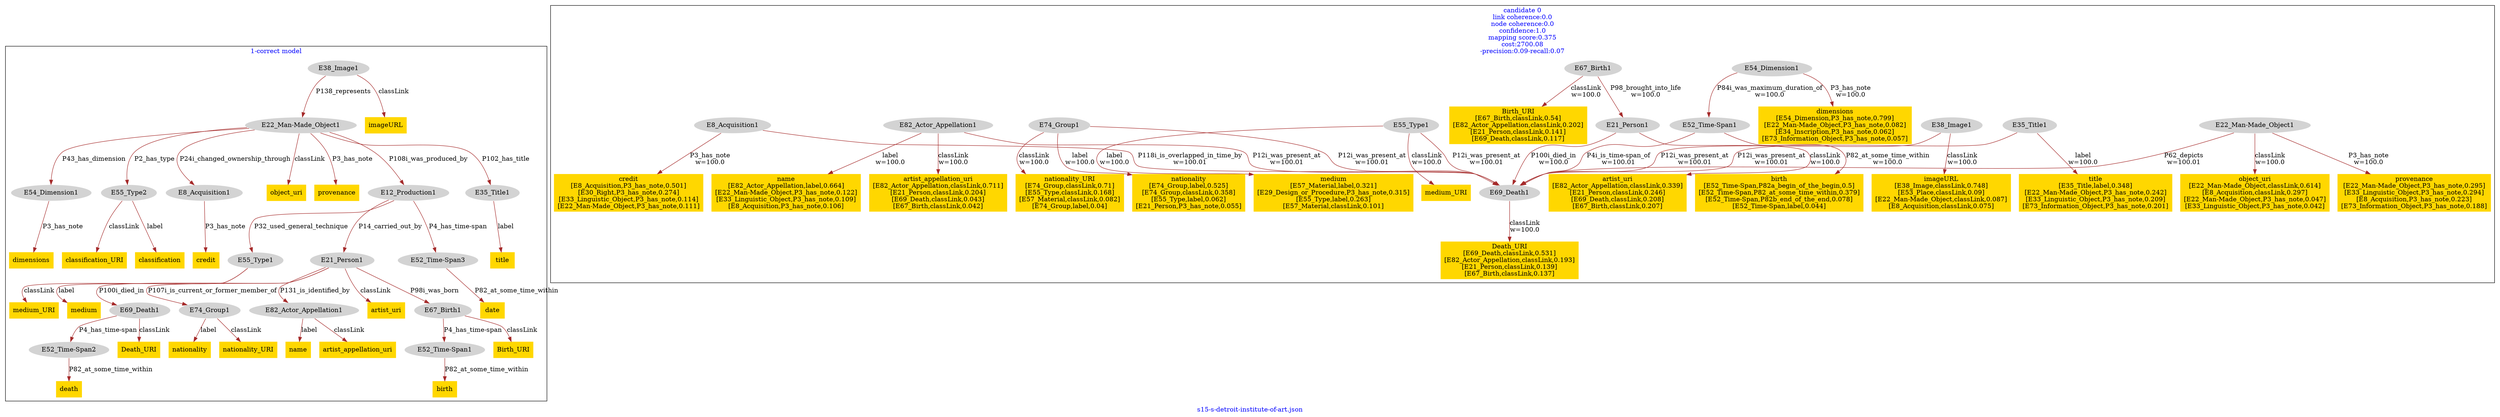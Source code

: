 digraph n0 {
fontcolor="blue"
remincross="true"
label="s15-s-detroit-institute-of-art.json"
subgraph cluster_0 {
label="1-correct model"
n2[style="filled",color="white",fillcolor="lightgray",label="E12_Production1"];
n3[style="filled",color="white",fillcolor="lightgray",label="E21_Person1"];
n4[style="filled",color="white",fillcolor="lightgray",label="E52_Time-Span3"];
n5[style="filled",color="white",fillcolor="lightgray",label="E55_Type1"];
n6[style="filled",color="white",fillcolor="lightgray",label="E67_Birth1"];
n7[style="filled",color="white",fillcolor="lightgray",label="E69_Death1"];
n8[style="filled",color="white",fillcolor="lightgray",label="E74_Group1"];
n9[style="filled",color="white",fillcolor="lightgray",label="E82_Actor_Appellation1"];
n10[style="filled",color="white",fillcolor="lightgray",label="E22_Man-Made_Object1"];
n11[style="filled",color="white",fillcolor="lightgray",label="E35_Title1"];
n12[style="filled",color="white",fillcolor="lightgray",label="E54_Dimension1"];
n13[style="filled",color="white",fillcolor="lightgray",label="E55_Type2"];
n14[style="filled",color="white",fillcolor="lightgray",label="E8_Acquisition1"];
n15[style="filled",color="white",fillcolor="lightgray",label="E38_Image1"];
n16[style="filled",color="white",fillcolor="lightgray",label="E52_Time-Span1"];
n17[style="filled",color="white",fillcolor="lightgray",label="E52_Time-Span2"];
n18[shape="plaintext",style="filled",fillcolor="gold",label="birth"];
n19[shape="plaintext",style="filled",fillcolor="gold",label="Death_URI"];
n20[shape="plaintext",style="filled",fillcolor="gold",label="nationality"];
n21[shape="plaintext",style="filled",fillcolor="gold",label="object_uri"];
n22[shape="plaintext",style="filled",fillcolor="gold",label="nationality_URI"];
n23[shape="plaintext",style="filled",fillcolor="gold",label="medium_URI"];
n24[shape="plaintext",style="filled",fillcolor="gold",label="classification_URI"];
n25[shape="plaintext",style="filled",fillcolor="gold",label="Birth_URI"];
n26[shape="plaintext",style="filled",fillcolor="gold",label="medium"];
n27[shape="plaintext",style="filled",fillcolor="gold",label="provenance"];
n28[shape="plaintext",style="filled",fillcolor="gold",label="dimensions"];
n29[shape="plaintext",style="filled",fillcolor="gold",label="credit"];
n30[shape="plaintext",style="filled",fillcolor="gold",label="artist_uri"];
n31[shape="plaintext",style="filled",fillcolor="gold",label="death"];
n32[shape="plaintext",style="filled",fillcolor="gold",label="classification"];
n33[shape="plaintext",style="filled",fillcolor="gold",label="date"];
n34[shape="plaintext",style="filled",fillcolor="gold",label="imageURL"];
n35[shape="plaintext",style="filled",fillcolor="gold",label="name"];
n36[shape="plaintext",style="filled",fillcolor="gold",label="title"];
n37[shape="plaintext",style="filled",fillcolor="gold",label="artist_appellation_uri"];
}
subgraph cluster_1 {
label="candidate 0\nlink coherence:0.0\nnode coherence:0.0\nconfidence:1.0\nmapping score:0.375\ncost:2700.08\n-precision:0.09-recall:0.07"
n39[style="filled",color="white",fillcolor="lightgray",label="E21_Person1"];
n40[shape="plaintext",style="filled",fillcolor="gold",label="artist_uri\n[E82_Actor_Appellation,classLink,0.339]\n[E21_Person,classLink,0.246]\n[E69_Death,classLink,0.208]\n[E67_Birth,classLink,0.207]"];
n41[style="filled",color="white",fillcolor="lightgray",label="E22_Man-Made_Object1"];
n42[shape="plaintext",style="filled",fillcolor="gold",label="provenance\n[E22_Man-Made_Object,P3_has_note,0.295]\n[E33_Linguistic_Object,P3_has_note,0.294]\n[E8_Acquisition,P3_has_note,0.223]\n[E73_Information_Object,P3_has_note,0.188]"];
n43[shape="plaintext",style="filled",fillcolor="gold",label="object_uri\n[E22_Man-Made_Object,classLink,0.614]\n[E8_Acquisition,classLink,0.297]\n[E22_Man-Made_Object,P3_has_note,0.047]\n[E33_Linguistic_Object,P3_has_note,0.042]"];
n44[style="filled",color="white",fillcolor="lightgray",label="E35_Title1"];
n45[shape="plaintext",style="filled",fillcolor="gold",label="title\n[E35_Title,label,0.348]\n[E22_Man-Made_Object,P3_has_note,0.242]\n[E33_Linguistic_Object,P3_has_note,0.209]\n[E73_Information_Object,P3_has_note,0.201]"];
n46[style="filled",color="white",fillcolor="lightgray",label="E38_Image1"];
n47[shape="plaintext",style="filled",fillcolor="gold",label="imageURL\n[E38_Image,classLink,0.748]\n[E53_Place,classLink,0.09]\n[E22_Man-Made_Object,classLink,0.087]\n[E8_Acquisition,classLink,0.075]"];
n48[style="filled",color="white",fillcolor="lightgray",label="E52_Time-Span1"];
n49[shape="plaintext",style="filled",fillcolor="gold",label="birth\n[E52_Time-Span,P82a_begin_of_the_begin,0.5]\n[E52_Time-Span,P82_at_some_time_within,0.379]\n[E52_Time-Span,P82b_end_of_the_end,0.078]\n[E52_Time-Span,label,0.044]"];
n50[style="filled",color="white",fillcolor="lightgray",label="E54_Dimension1"];
n51[shape="plaintext",style="filled",fillcolor="gold",label="dimensions\n[E54_Dimension,P3_has_note,0.799]\n[E22_Man-Made_Object,P3_has_note,0.082]\n[E34_Inscription,P3_has_note,0.062]\n[E73_Information_Object,P3_has_note,0.057]"];
n52[style="filled",color="white",fillcolor="lightgray",label="E55_Type1"];
n53[shape="plaintext",style="filled",fillcolor="gold",label="medium_URI"];
n54[shape="plaintext",style="filled",fillcolor="gold",label="medium\n[E57_Material,label,0.321]\n[E29_Design_or_Procedure,P3_has_note,0.315]\n[E55_Type,label,0.263]\n[E57_Material,classLink,0.101]"];
n55[style="filled",color="white",fillcolor="lightgray",label="E67_Birth1"];
n56[shape="plaintext",style="filled",fillcolor="gold",label="Birth_URI\n[E67_Birth,classLink,0.54]\n[E82_Actor_Appellation,classLink,0.202]\n[E21_Person,classLink,0.141]\n[E69_Death,classLink,0.117]"];
n57[style="filled",color="white",fillcolor="lightgray",label="E69_Death1"];
n58[shape="plaintext",style="filled",fillcolor="gold",label="Death_URI\n[E69_Death,classLink,0.531]\n[E82_Actor_Appellation,classLink,0.193]\n[E21_Person,classLink,0.139]\n[E67_Birth,classLink,0.137]"];
n59[style="filled",color="white",fillcolor="lightgray",label="E74_Group1"];
n60[shape="plaintext",style="filled",fillcolor="gold",label="nationality_URI\n[E74_Group,classLink,0.71]\n[E55_Type,classLink,0.168]\n[E57_Material,classLink,0.082]\n[E74_Group,label,0.04]"];
n61[shape="plaintext",style="filled",fillcolor="gold",label="nationality\n[E74_Group,label,0.525]\n[E74_Group,classLink,0.358]\n[E55_Type,label,0.062]\n[E21_Person,P3_has_note,0.055]"];
n62[style="filled",color="white",fillcolor="lightgray",label="E82_Actor_Appellation1"];
n63[shape="plaintext",style="filled",fillcolor="gold",label="artist_appellation_uri\n[E82_Actor_Appellation,classLink,0.711]\n[E21_Person,classLink,0.204]\n[E69_Death,classLink,0.043]\n[E67_Birth,classLink,0.042]"];
n64[shape="plaintext",style="filled",fillcolor="gold",label="name\n[E82_Actor_Appellation,label,0.664]\n[E22_Man-Made_Object,P3_has_note,0.122]\n[E33_Linguistic_Object,P3_has_note,0.109]\n[E8_Acquisition,P3_has_note,0.106]"];
n65[style="filled",color="white",fillcolor="lightgray",label="E8_Acquisition1"];
n66[shape="plaintext",style="filled",fillcolor="gold",label="credit\n[E8_Acquisition,P3_has_note,0.501]\n[E30_Right,P3_has_note,0.274]\n[E33_Linguistic_Object,P3_has_note,0.114]\n[E22_Man-Made_Object,P3_has_note,0.111]"];
}
n2 -> n3[color="brown",fontcolor="black",label="P14_carried_out_by"]
n2 -> n4[color="brown",fontcolor="black",label="P4_has_time-span"]
n2 -> n5[color="brown",fontcolor="black",label="P32_used_general_technique"]
n3 -> n6[color="brown",fontcolor="black",label="P98i_was_born"]
n3 -> n7[color="brown",fontcolor="black",label="P100i_died_in"]
n3 -> n8[color="brown",fontcolor="black",label="P107i_is_current_or_former_member_of"]
n3 -> n9[color="brown",fontcolor="black",label="P131_is_identified_by"]
n10 -> n2[color="brown",fontcolor="black",label="P108i_was_produced_by"]
n10 -> n11[color="brown",fontcolor="black",label="P102_has_title"]
n10 -> n12[color="brown",fontcolor="black",label="P43_has_dimension"]
n10 -> n13[color="brown",fontcolor="black",label="P2_has_type"]
n10 -> n14[color="brown",fontcolor="black",label="P24i_changed_ownership_through"]
n15 -> n10[color="brown",fontcolor="black",label="P138_represents"]
n6 -> n16[color="brown",fontcolor="black",label="P4_has_time-span"]
n7 -> n17[color="brown",fontcolor="black",label="P4_has_time-span"]
n16 -> n18[color="brown",fontcolor="black",label="P82_at_some_time_within"]
n7 -> n19[color="brown",fontcolor="black",label="classLink"]
n8 -> n20[color="brown",fontcolor="black",label="label"]
n10 -> n21[color="brown",fontcolor="black",label="classLink"]
n8 -> n22[color="brown",fontcolor="black",label="classLink"]
n5 -> n23[color="brown",fontcolor="black",label="classLink"]
n13 -> n24[color="brown",fontcolor="black",label="classLink"]
n6 -> n25[color="brown",fontcolor="black",label="classLink"]
n5 -> n26[color="brown",fontcolor="black",label="label"]
n10 -> n27[color="brown",fontcolor="black",label="P3_has_note"]
n12 -> n28[color="brown",fontcolor="black",label="P3_has_note"]
n14 -> n29[color="brown",fontcolor="black",label="P3_has_note"]
n3 -> n30[color="brown",fontcolor="black",label="classLink"]
n17 -> n31[color="brown",fontcolor="black",label="P82_at_some_time_within"]
n13 -> n32[color="brown",fontcolor="black",label="label"]
n4 -> n33[color="brown",fontcolor="black",label="P82_at_some_time_within"]
n15 -> n34[color="brown",fontcolor="black",label="classLink"]
n9 -> n35[color="brown",fontcolor="black",label="label"]
n11 -> n36[color="brown",fontcolor="black",label="label"]
n9 -> n37[color="brown",fontcolor="black",label="classLink"]
n39 -> n40[color="brown",fontcolor="black",label="classLink\nw=100.0"]
n41 -> n42[color="brown",fontcolor="black",label="P3_has_note\nw=100.0"]
n41 -> n43[color="brown",fontcolor="black",label="classLink\nw=100.0"]
n44 -> n45[color="brown",fontcolor="black",label="label\nw=100.0"]
n46 -> n47[color="brown",fontcolor="black",label="classLink\nw=100.0"]
n48 -> n49[color="brown",fontcolor="black",label="P82_at_some_time_within\nw=100.0"]
n50 -> n51[color="brown",fontcolor="black",label="P3_has_note\nw=100.0"]
n52 -> n53[color="brown",fontcolor="black",label="classLink\nw=100.0"]
n52 -> n54[color="brown",fontcolor="black",label="label\nw=100.0"]
n55 -> n56[color="brown",fontcolor="black",label="classLink\nw=100.0"]
n57 -> n58[color="brown",fontcolor="black",label="classLink\nw=100.0"]
n59 -> n60[color="brown",fontcolor="black",label="classLink\nw=100.0"]
n59 -> n61[color="brown",fontcolor="black",label="label\nw=100.0"]
n62 -> n63[color="brown",fontcolor="black",label="classLink\nw=100.0"]
n62 -> n64[color="brown",fontcolor="black",label="label\nw=100.0"]
n65 -> n66[color="brown",fontcolor="black",label="P3_has_note\nw=100.0"]
n39 -> n57[color="brown",fontcolor="black",label="P100i_died_in\nw=100.0"]
n41 -> n57[color="brown",fontcolor="black",label="P62_depicts\nw=100.01"]
n44 -> n57[color="brown",fontcolor="black",label="P12i_was_present_at\nw=100.01"]
n46 -> n57[color="brown",fontcolor="black",label="P12i_was_present_at\nw=100.01"]
n48 -> n57[color="brown",fontcolor="black",label="P4i_is_time-span_of\nw=100.01"]
n50 -> n48[color="brown",fontcolor="black",label="P84i_was_maximum_duration_of\nw=100.0"]
n52 -> n57[color="brown",fontcolor="black",label="P12i_was_present_at\nw=100.01"]
n55 -> n39[color="brown",fontcolor="black",label="P98_brought_into_life\nw=100.0"]
n59 -> n57[color="brown",fontcolor="black",label="P12i_was_present_at\nw=100.01"]
n62 -> n57[color="brown",fontcolor="black",label="P12i_was_present_at\nw=100.01"]
n65 -> n57[color="brown",fontcolor="black",label="P118i_is_overlapped_in_time_by\nw=100.01"]
}
